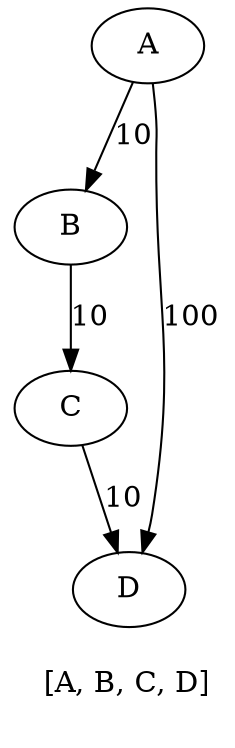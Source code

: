 digraph G {
  A -> B [label = 10]
  A -> D [label = 100]
  B -> C [label = 10]
  C -> D [label = 10]
  node [shape=plaintext]
	label = "
  [A, B, C, D]
	"
}
